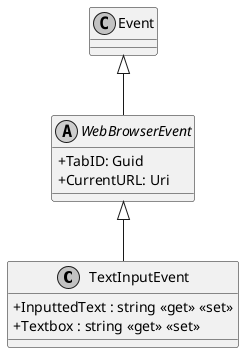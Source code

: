 @startuml
skinparam monochrome true
skinparam classAttributeIconSize 0

class TextInputEvent {
    + InputtedText : string <<get>> <<set>>
    + Textbox : string <<get>> <<set>>
}
abstract class WebBrowserEvent {
    + TabID: Guid
    + CurrentURL: Uri
}
WebBrowserEvent <|-- TextInputEvent
Event <|-- WebBrowserEvent
@enduml
